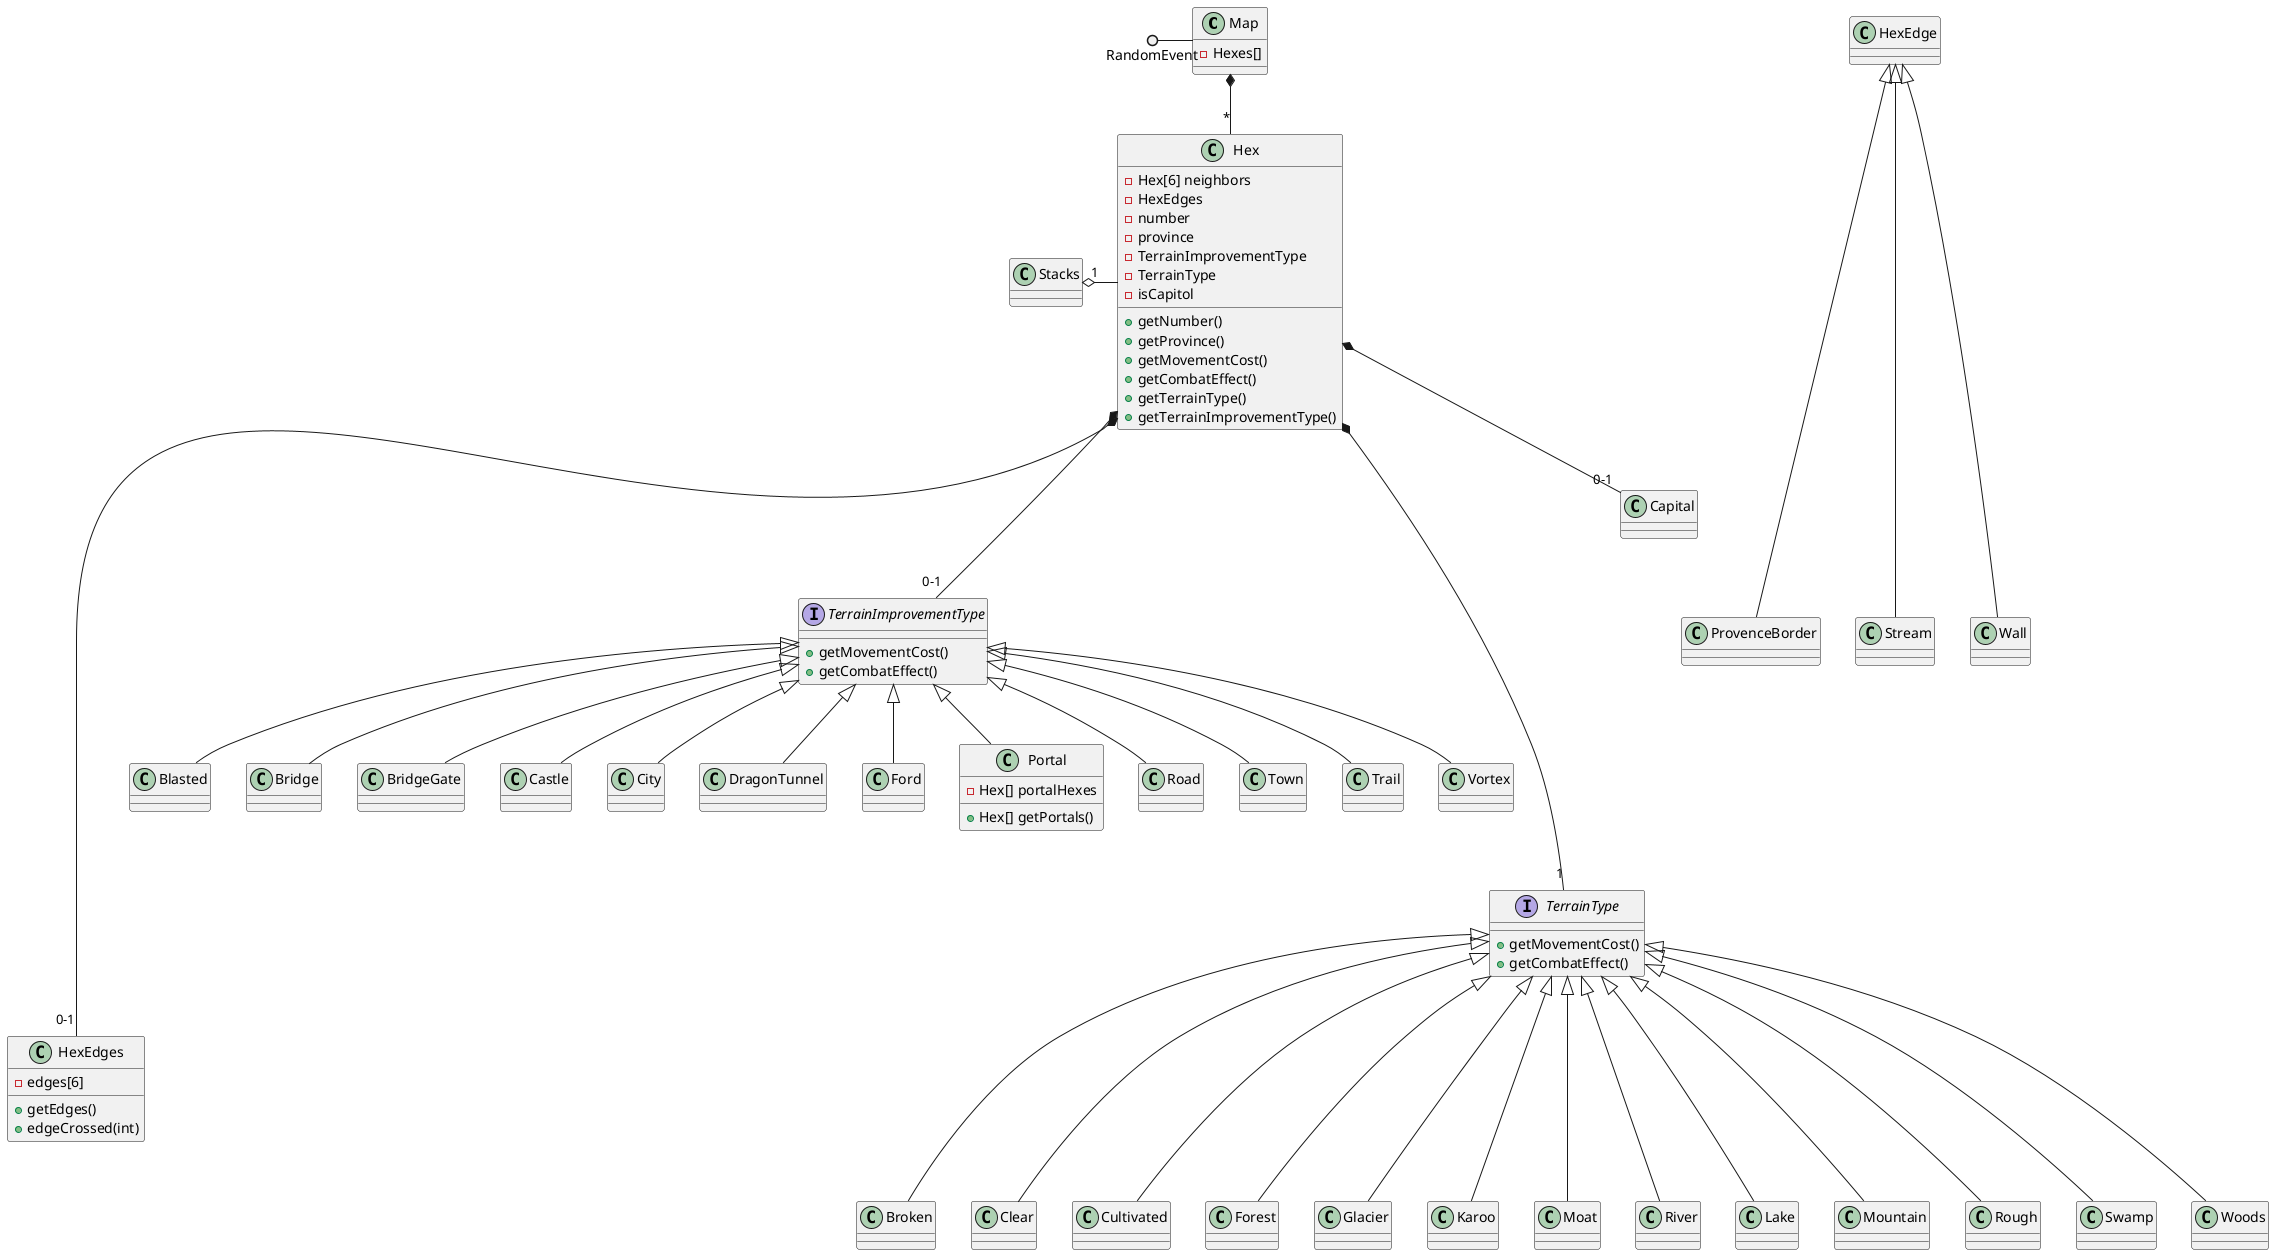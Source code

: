@startuml
class Map {
-Hexes[]

}

class Hex {
-Hex[6] neighbors
-HexEdges
-number
-province
-TerrainImprovementType
-TerrainType
-isCapitol
+getNumber()
+getProvince()
+getMovementCost()
+getCombatEffect()
+getTerrainType()
+getTerrainImprovementType()
}

class HexEdges {
-edges[6]
+getEdges()
+edgeCrossed(int)
}

interface TerrainImprovementType {
+getMovementCost()
+getCombatEffect()
}

interface TerrainType {
+getMovementCost()
+getCombatEffect()
}

class Blasted
class Bridge
class BridgeGate
class Broken
class Capital
class Castle
class City
class Clear
class Cultivated
class DragonTunnel
class Ford
class Forest
class Glacier
class Karoo
class Moat
class River
class Lake
class Mountain
class Portal {
    -Hex[] portalHexes
    +Hex[] getPortals()
}
class ProvenceBorder
class Road
class Rough
class Stream
class Swamp
class Town
class Trail
class Vortex
class Wall
class Woods

RandomEvent ()- Map


Map *-- "*" Hex
Stacks "1" o- Hex


Hex *----- "1" TerrainType
Hex *--- "0-1" TerrainImprovementType
Hex *-- "0-1" Capital 
Hex *------ "0-1" HexEdges 

TerrainImprovementType <|-- Blasted
TerrainImprovementType <|-- Bridge
TerrainImprovementType <|-- BridgeGate
TerrainImprovementType <|-- Castle
TerrainImprovementType <|-- City
TerrainImprovementType <|-- DragonTunnel
TerrainImprovementType <|-- Ford
TerrainImprovementType <|-- Portal
TerrainImprovementType <|-- Road
TerrainImprovementType <|-- Town
TerrainImprovementType <|-- Trail
TerrainImprovementType <|-- Vortex

TerrainType <|--- Broken
TerrainType <|--- Clear
TerrainType <|--- Cultivated
TerrainType <|--- Forest
TerrainType <|--- Glacier
TerrainType <|--- Karoo
TerrainType <|--- River
TerrainType <|--- Lake
TerrainType <|--- Moat
TerrainType <|--- Mountain
TerrainType <|--- Rough
TerrainType <|--- Swamp
TerrainType <|--- Woods

HexEdge <|---- ProvenceBorder
HexEdge <|---- Stream
HexEdge <|---- Wall



@enduml
